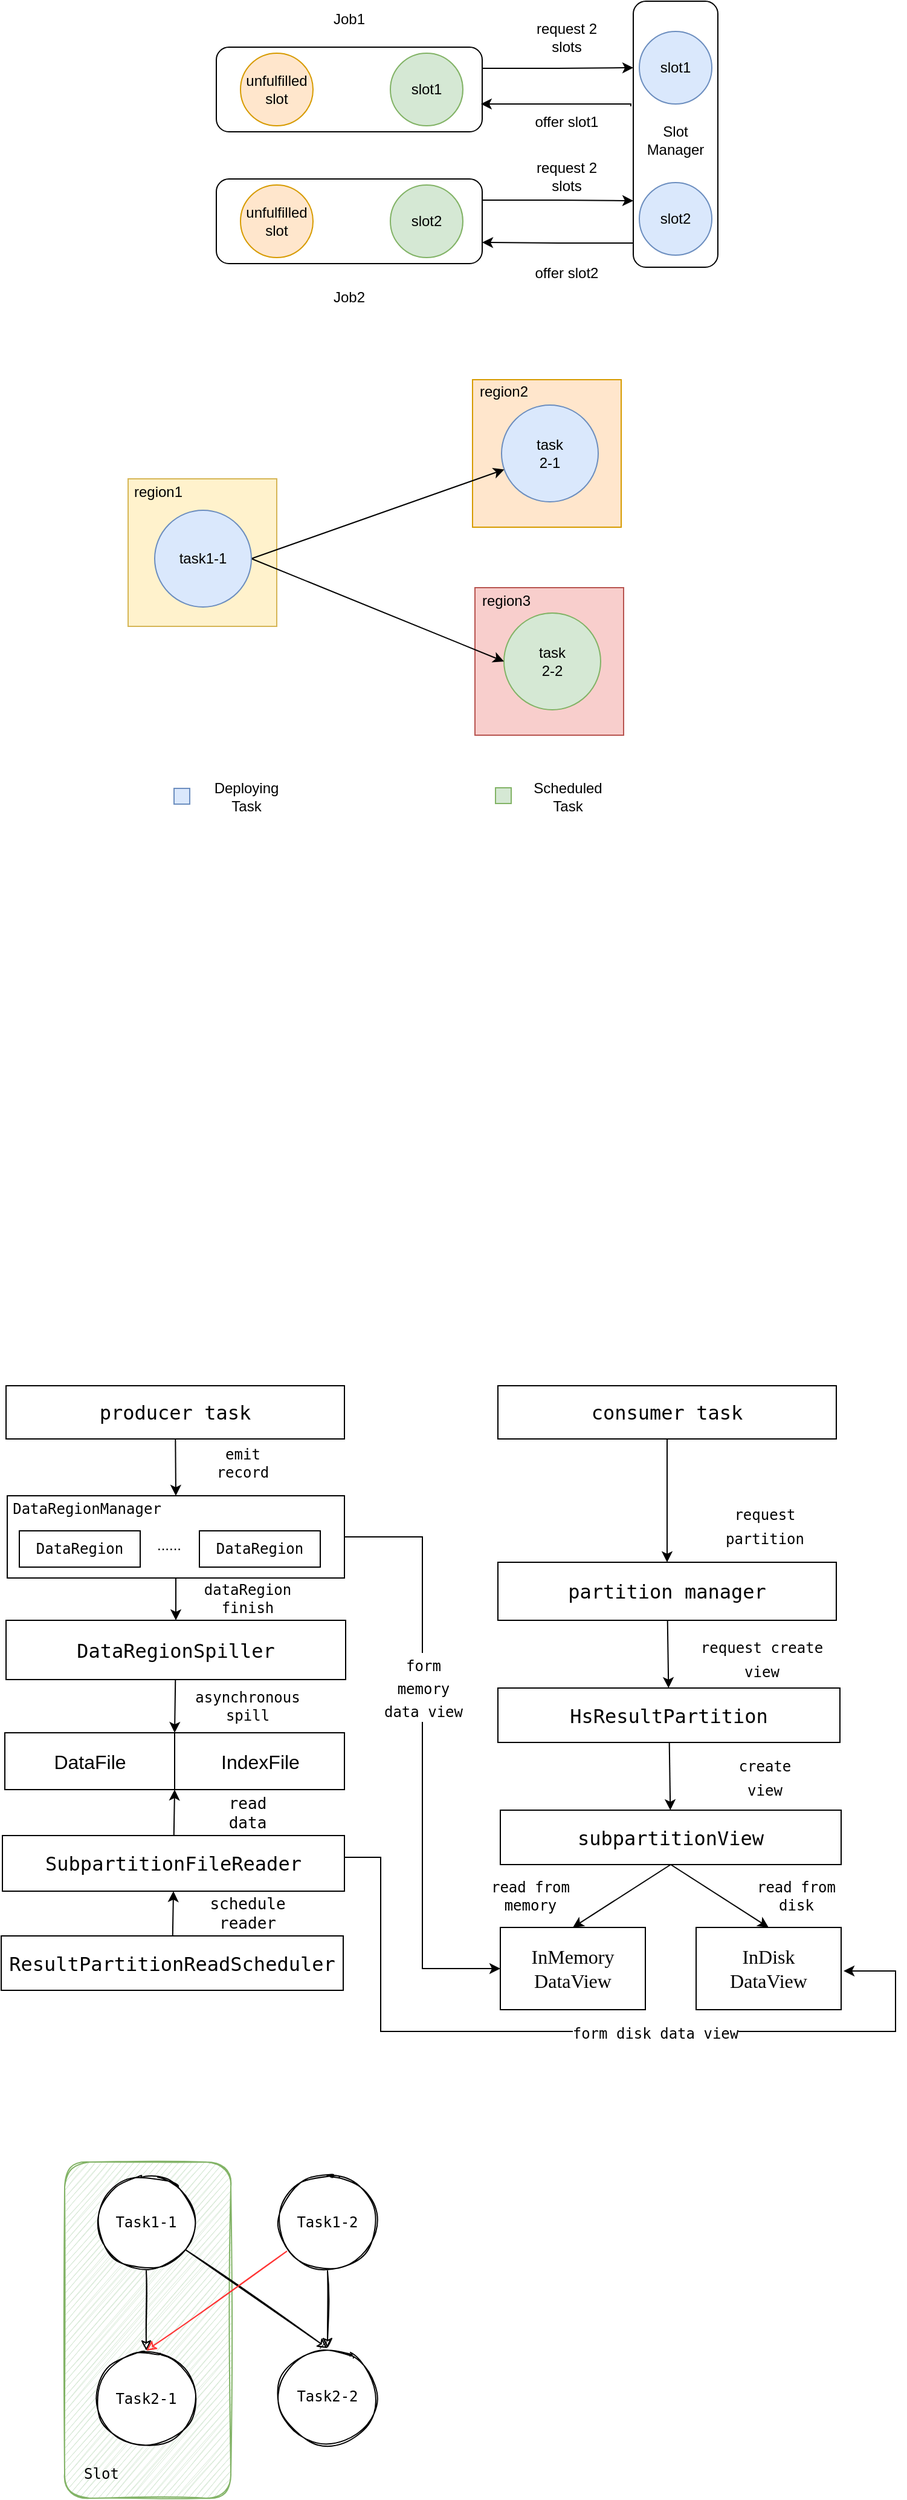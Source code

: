 <mxfile version="17.4.0" type="github">
  <diagram id="C5RBs43oDa-KdzZeNtuy" name="Page-1">
    <mxGraphModel dx="1298" dy="719" grid="0" gridSize="10" guides="1" tooltips="1" connect="1" arrows="1" fold="1" page="1" pageScale="1" pageWidth="827" pageHeight="1169" math="0" shadow="0">
      <root>
        <mxCell id="WIyWlLk6GJQsqaUBKTNV-0" />
        <mxCell id="WIyWlLk6GJQsqaUBKTNV-1" parent="WIyWlLk6GJQsqaUBKTNV-0" />
        <mxCell id="6nt90bKr9o_mBd81rcLL-120" value="" style="rounded=1;whiteSpace=wrap;html=1;shadow=0;glass=0;labelBackgroundColor=none;sketch=1;fontFamily=monaco, monospace;fontSize=12;strokeColor=#82b366;fillColor=#d5e8d4;" vertex="1" parent="WIyWlLk6GJQsqaUBKTNV-1">
          <mxGeometry x="114.5" y="1847" width="137.5" height="278" as="geometry" />
        </mxCell>
        <mxCell id="6nt90bKr9o_mBd81rcLL-40" value="" style="rounded=0;whiteSpace=wrap;html=1;labelBackgroundColor=none;strokeColor=#b85450;fillColor=#f8cecc;" vertex="1" parent="WIyWlLk6GJQsqaUBKTNV-1">
          <mxGeometry x="454" y="545" width="123" height="122" as="geometry" />
        </mxCell>
        <mxCell id="6nt90bKr9o_mBd81rcLL-39" value="" style="rounded=0;whiteSpace=wrap;html=1;labelBackgroundColor=none;strokeColor=#d79b00;fillColor=#ffe6cc;gradientColor=none;" vertex="1" parent="WIyWlLk6GJQsqaUBKTNV-1">
          <mxGeometry x="452" y="373" width="123" height="122" as="geometry" />
        </mxCell>
        <mxCell id="6nt90bKr9o_mBd81rcLL-38" value="" style="rounded=0;whiteSpace=wrap;html=1;labelBackgroundColor=none;strokeColor=#d6b656;fillColor=#fff2cc;" vertex="1" parent="WIyWlLk6GJQsqaUBKTNV-1">
          <mxGeometry x="167" y="455" width="123" height="122" as="geometry" />
        </mxCell>
        <mxCell id="6nt90bKr9o_mBd81rcLL-22" style="edgeStyle=orthogonalEdgeStyle;rounded=0;orthogonalLoop=1;jettySize=auto;html=1;exitX=0.832;exitY=0.986;exitDx=0;exitDy=0;entryX=1;entryY=0.75;entryDx=0;entryDy=0;exitPerimeter=0;" edge="1" parent="WIyWlLk6GJQsqaUBKTNV-1" source="6nt90bKr9o_mBd81rcLL-2" target="6nt90bKr9o_mBd81rcLL-17">
          <mxGeometry relative="1" as="geometry">
            <Array as="points">
              <mxPoint x="586" y="260" />
              <mxPoint x="523" y="260" />
            </Array>
          </mxGeometry>
        </mxCell>
        <mxCell id="6nt90bKr9o_mBd81rcLL-2" value="&lt;div style=&quot;direction: rtl&quot;&gt;&lt;br&gt;&lt;/div&gt;" style="rounded=1;whiteSpace=wrap;html=1;rotation=90;" vertex="1" parent="WIyWlLk6GJQsqaUBKTNV-1">
          <mxGeometry x="510" y="135" width="220" height="70" as="geometry" />
        </mxCell>
        <mxCell id="6nt90bKr9o_mBd81rcLL-24" style="edgeStyle=orthogonalEdgeStyle;rounded=0;orthogonalLoop=1;jettySize=auto;html=1;exitX=1;exitY=0.25;exitDx=0;exitDy=0;entryX=0.25;entryY=1;entryDx=0;entryDy=0;" edge="1" parent="WIyWlLk6GJQsqaUBKTNV-1" source="6nt90bKr9o_mBd81rcLL-6" target="6nt90bKr9o_mBd81rcLL-2">
          <mxGeometry relative="1" as="geometry" />
        </mxCell>
        <mxCell id="6nt90bKr9o_mBd81rcLL-6" value="" style="rounded=1;whiteSpace=wrap;html=1;" vertex="1" parent="WIyWlLk6GJQsqaUBKTNV-1">
          <mxGeometry x="240" y="98" width="220" height="70" as="geometry" />
        </mxCell>
        <mxCell id="6nt90bKr9o_mBd81rcLL-7" value="&lt;span style=&quot;&quot;&gt;slot1&lt;/span&gt;" style="ellipse;whiteSpace=wrap;html=1;aspect=fixed;direction=south;labelBackgroundColor=none;fillColor=#d5e8d4;strokeColor=#82b366;" vertex="1" parent="WIyWlLk6GJQsqaUBKTNV-1">
          <mxGeometry x="384" y="103" width="60" height="60" as="geometry" />
        </mxCell>
        <mxCell id="6nt90bKr9o_mBd81rcLL-12" value="request 2 slots" style="text;html=1;strokeColor=none;fillColor=none;align=center;verticalAlign=middle;whiteSpace=wrap;rounded=0;" vertex="1" parent="WIyWlLk6GJQsqaUBKTNV-1">
          <mxGeometry x="500" y="75" width="60" height="30" as="geometry" />
        </mxCell>
        <mxCell id="6nt90bKr9o_mBd81rcLL-13" value="offer slot1" style="text;html=1;strokeColor=none;fillColor=none;align=center;verticalAlign=middle;whiteSpace=wrap;rounded=0;" vertex="1" parent="WIyWlLk6GJQsqaUBKTNV-1">
          <mxGeometry x="500" y="145" width="60" height="30" as="geometry" />
        </mxCell>
        <mxCell id="6nt90bKr9o_mBd81rcLL-16" style="edgeStyle=orthogonalEdgeStyle;rounded=0;orthogonalLoop=1;jettySize=auto;html=1;entryX=0.995;entryY=0.671;entryDx=0;entryDy=0;entryPerimeter=0;exitX=0.395;exitY=1.029;exitDx=0;exitDy=0;exitPerimeter=0;" edge="1" parent="WIyWlLk6GJQsqaUBKTNV-1" source="6nt90bKr9o_mBd81rcLL-2" target="6nt90bKr9o_mBd81rcLL-6">
          <mxGeometry relative="1" as="geometry">
            <Array as="points">
              <mxPoint x="583" y="145" />
            </Array>
          </mxGeometry>
        </mxCell>
        <mxCell id="6nt90bKr9o_mBd81rcLL-14" value="Slot&lt;br&gt;Manager" style="text;html=1;strokeColor=none;fillColor=none;align=center;verticalAlign=middle;whiteSpace=wrap;rounded=0;" vertex="1" parent="WIyWlLk6GJQsqaUBKTNV-1">
          <mxGeometry x="590" y="160" width="60" height="30" as="geometry" />
        </mxCell>
        <mxCell id="6nt90bKr9o_mBd81rcLL-25" style="edgeStyle=orthogonalEdgeStyle;rounded=0;orthogonalLoop=1;jettySize=auto;html=1;exitX=1;exitY=0.25;exitDx=0;exitDy=0;entryX=0.75;entryY=1;entryDx=0;entryDy=0;" edge="1" parent="WIyWlLk6GJQsqaUBKTNV-1" source="6nt90bKr9o_mBd81rcLL-17" target="6nt90bKr9o_mBd81rcLL-2">
          <mxGeometry relative="1" as="geometry" />
        </mxCell>
        <mxCell id="6nt90bKr9o_mBd81rcLL-17" value="" style="rounded=1;whiteSpace=wrap;html=1;" vertex="1" parent="WIyWlLk6GJQsqaUBKTNV-1">
          <mxGeometry x="240" y="207" width="220" height="70" as="geometry" />
        </mxCell>
        <mxCell id="6nt90bKr9o_mBd81rcLL-18" value="slot2" style="ellipse;whiteSpace=wrap;html=1;aspect=fixed;direction=south;fillColor=#d5e8d4;strokeColor=#82b366;" vertex="1" parent="WIyWlLk6GJQsqaUBKTNV-1">
          <mxGeometry x="384" y="212" width="60" height="60" as="geometry" />
        </mxCell>
        <mxCell id="6nt90bKr9o_mBd81rcLL-19" value="request 2 slots" style="text;html=1;strokeColor=none;fillColor=none;align=center;verticalAlign=middle;whiteSpace=wrap;rounded=0;" vertex="1" parent="WIyWlLk6GJQsqaUBKTNV-1">
          <mxGeometry x="500" y="190" width="60" height="30" as="geometry" />
        </mxCell>
        <mxCell id="6nt90bKr9o_mBd81rcLL-20" value="offer slot2" style="text;html=1;strokeColor=none;fillColor=none;align=center;verticalAlign=middle;whiteSpace=wrap;rounded=0;" vertex="1" parent="WIyWlLk6GJQsqaUBKTNV-1">
          <mxGeometry x="500" y="270" width="60" height="30" as="geometry" />
        </mxCell>
        <mxCell id="6nt90bKr9o_mBd81rcLL-27" value="unfulfilled&lt;br&gt;slot" style="ellipse;whiteSpace=wrap;html=1;aspect=fixed;direction=south;labelBackgroundColor=none;fillColor=#ffe6cc;strokeColor=#d79b00;" vertex="1" parent="WIyWlLk6GJQsqaUBKTNV-1">
          <mxGeometry x="260" y="103" width="60" height="60" as="geometry" />
        </mxCell>
        <mxCell id="6nt90bKr9o_mBd81rcLL-28" value="unfulfilled&lt;br&gt;slot" style="ellipse;whiteSpace=wrap;html=1;aspect=fixed;direction=south;labelBackgroundColor=none;fillColor=#ffe6cc;strokeColor=#d79b00;" vertex="1" parent="WIyWlLk6GJQsqaUBKTNV-1">
          <mxGeometry x="260" y="212" width="60" height="60" as="geometry" />
        </mxCell>
        <mxCell id="6nt90bKr9o_mBd81rcLL-29" value="&lt;span style=&quot;&quot;&gt;slot1&lt;/span&gt;" style="ellipse;whiteSpace=wrap;html=1;aspect=fixed;direction=south;labelBackgroundColor=none;fillColor=#dae8fc;strokeColor=#6c8ebf;" vertex="1" parent="WIyWlLk6GJQsqaUBKTNV-1">
          <mxGeometry x="590" y="85" width="60" height="60" as="geometry" />
        </mxCell>
        <mxCell id="6nt90bKr9o_mBd81rcLL-30" value="&lt;span&gt;slot2&lt;/span&gt;" style="ellipse;whiteSpace=wrap;html=1;aspect=fixed;direction=south;labelBackgroundColor=none;fillColor=#dae8fc;strokeColor=#6c8ebf;" vertex="1" parent="WIyWlLk6GJQsqaUBKTNV-1">
          <mxGeometry x="590" y="210" width="60" height="60" as="geometry" />
        </mxCell>
        <mxCell id="6nt90bKr9o_mBd81rcLL-31" value="Job1" style="text;html=1;strokeColor=none;fillColor=none;align=center;verticalAlign=middle;whiteSpace=wrap;rounded=0;labelBackgroundColor=none;" vertex="1" parent="WIyWlLk6GJQsqaUBKTNV-1">
          <mxGeometry x="320" y="60" width="60" height="30" as="geometry" />
        </mxCell>
        <mxCell id="6nt90bKr9o_mBd81rcLL-33" value="Job2" style="text;html=1;strokeColor=none;fillColor=none;align=center;verticalAlign=middle;whiteSpace=wrap;rounded=0;labelBackgroundColor=none;" vertex="1" parent="WIyWlLk6GJQsqaUBKTNV-1">
          <mxGeometry x="320" y="290" width="60" height="30" as="geometry" />
        </mxCell>
        <mxCell id="6nt90bKr9o_mBd81rcLL-35" value="task&lt;br&gt;2-1" style="ellipse;whiteSpace=wrap;html=1;aspect=fixed;labelBackgroundColor=none;strokeColor=#6c8ebf;fillColor=#dae8fc;" vertex="1" parent="WIyWlLk6GJQsqaUBKTNV-1">
          <mxGeometry x="476" y="394" width="80" height="80" as="geometry" />
        </mxCell>
        <mxCell id="6nt90bKr9o_mBd81rcLL-36" value="task&lt;br&gt;2-2" style="ellipse;whiteSpace=wrap;html=1;aspect=fixed;labelBackgroundColor=none;strokeColor=#82b366;fillColor=#d5e8d4;" vertex="1" parent="WIyWlLk6GJQsqaUBKTNV-1">
          <mxGeometry x="478" y="566" width="80" height="80" as="geometry" />
        </mxCell>
        <mxCell id="6nt90bKr9o_mBd81rcLL-44" style="rounded=0;orthogonalLoop=1;jettySize=auto;html=1;exitX=1;exitY=0.5;exitDx=0;exitDy=0;" edge="1" parent="WIyWlLk6GJQsqaUBKTNV-1" source="6nt90bKr9o_mBd81rcLL-37" target="6nt90bKr9o_mBd81rcLL-35">
          <mxGeometry relative="1" as="geometry" />
        </mxCell>
        <mxCell id="6nt90bKr9o_mBd81rcLL-45" style="edgeStyle=none;rounded=0;orthogonalLoop=1;jettySize=auto;html=1;exitX=1;exitY=0.5;exitDx=0;exitDy=0;entryX=0;entryY=0.5;entryDx=0;entryDy=0;" edge="1" parent="WIyWlLk6GJQsqaUBKTNV-1" source="6nt90bKr9o_mBd81rcLL-37" target="6nt90bKr9o_mBd81rcLL-36">
          <mxGeometry relative="1" as="geometry" />
        </mxCell>
        <mxCell id="6nt90bKr9o_mBd81rcLL-37" value="task1-1" style="ellipse;whiteSpace=wrap;html=1;aspect=fixed;labelBackgroundColor=none;strokeColor=#6c8ebf;fillColor=#dae8fc;" vertex="1" parent="WIyWlLk6GJQsqaUBKTNV-1">
          <mxGeometry x="189" y="481" width="80" height="80" as="geometry" />
        </mxCell>
        <mxCell id="6nt90bKr9o_mBd81rcLL-41" value="region1" style="text;html=1;strokeColor=none;fillColor=none;align=center;verticalAlign=middle;whiteSpace=wrap;rounded=0;labelBackgroundColor=none;" vertex="1" parent="WIyWlLk6GJQsqaUBKTNV-1">
          <mxGeometry x="162" y="451" width="60" height="30" as="geometry" />
        </mxCell>
        <mxCell id="6nt90bKr9o_mBd81rcLL-42" value="region2" style="text;html=1;strokeColor=none;fillColor=none;align=center;verticalAlign=middle;whiteSpace=wrap;rounded=0;labelBackgroundColor=none;" vertex="1" parent="WIyWlLk6GJQsqaUBKTNV-1">
          <mxGeometry x="448" y="368" width="60" height="30" as="geometry" />
        </mxCell>
        <mxCell id="6nt90bKr9o_mBd81rcLL-43" value="region3" style="text;html=1;strokeColor=none;fillColor=none;align=center;verticalAlign=middle;whiteSpace=wrap;rounded=0;labelBackgroundColor=none;" vertex="1" parent="WIyWlLk6GJQsqaUBKTNV-1">
          <mxGeometry x="450" y="541" width="60" height="30" as="geometry" />
        </mxCell>
        <mxCell id="6nt90bKr9o_mBd81rcLL-48" value="" style="rounded=0;whiteSpace=wrap;html=1;labelBackgroundColor=none;strokeColor=#6c8ebf;fillColor=#dae8fc;sketch=0;" vertex="1" parent="WIyWlLk6GJQsqaUBKTNV-1">
          <mxGeometry x="205" y="711" width="13" height="13" as="geometry" />
        </mxCell>
        <mxCell id="6nt90bKr9o_mBd81rcLL-49" value="Deploying&lt;br&gt;Task" style="text;html=1;strokeColor=none;fillColor=none;align=center;verticalAlign=middle;whiteSpace=wrap;rounded=0;labelBackgroundColor=none;" vertex="1" parent="WIyWlLk6GJQsqaUBKTNV-1">
          <mxGeometry x="235" y="703" width="60" height="30" as="geometry" />
        </mxCell>
        <mxCell id="6nt90bKr9o_mBd81rcLL-50" value="" style="rounded=0;whiteSpace=wrap;html=1;labelBackgroundColor=none;strokeColor=#82b366;fillColor=#d5e8d4;" vertex="1" parent="WIyWlLk6GJQsqaUBKTNV-1">
          <mxGeometry x="471" y="710.5" width="13" height="13" as="geometry" />
        </mxCell>
        <mxCell id="6nt90bKr9o_mBd81rcLL-51" value="Scheduled Task" style="text;html=1;strokeColor=none;fillColor=none;align=center;verticalAlign=middle;whiteSpace=wrap;rounded=0;labelBackgroundColor=none;" vertex="1" parent="WIyWlLk6GJQsqaUBKTNV-1">
          <mxGeometry x="501" y="702.5" width="60" height="30" as="geometry" />
        </mxCell>
        <mxCell id="6nt90bKr9o_mBd81rcLL-62" value="" style="edgeStyle=none;rounded=0;orthogonalLoop=1;jettySize=auto;html=1;endArrow=classic;endFill=1;entryX=0.5;entryY=0;entryDx=0;entryDy=0;" edge="1" parent="WIyWlLk6GJQsqaUBKTNV-1" source="6nt90bKr9o_mBd81rcLL-53" target="6nt90bKr9o_mBd81rcLL-54">
          <mxGeometry relative="1" as="geometry" />
        </mxCell>
        <mxCell id="6nt90bKr9o_mBd81rcLL-53" value="&lt;font face=&quot;monaco, monospace&quot; style=&quot;font-size: 16px&quot;&gt;producer task&lt;/font&gt;" style="rounded=0;whiteSpace=wrap;html=1;shadow=0;glass=0;labelBackgroundColor=none;sketch=0;strokeColor=default;fillColor=default;gradientColor=none;" vertex="1" parent="WIyWlLk6GJQsqaUBKTNV-1">
          <mxGeometry x="66" y="1205" width="280" height="44" as="geometry" />
        </mxCell>
        <mxCell id="6nt90bKr9o_mBd81rcLL-70" value="" style="edgeStyle=none;rounded=0;orthogonalLoop=1;jettySize=auto;html=1;endArrow=classic;endFill=1;" edge="1" parent="WIyWlLk6GJQsqaUBKTNV-1" source="6nt90bKr9o_mBd81rcLL-54" target="6nt90bKr9o_mBd81rcLL-68">
          <mxGeometry relative="1" as="geometry" />
        </mxCell>
        <mxCell id="6nt90bKr9o_mBd81rcLL-63" value="&lt;font face=&quot;monaco, monospace&quot;&gt;emit&lt;br&gt;record&lt;/font&gt;" style="text;html=1;strokeColor=none;fillColor=none;align=center;verticalAlign=middle;whiteSpace=wrap;rounded=0;shadow=0;glass=0;labelBackgroundColor=none;sketch=0;" vertex="1" parent="WIyWlLk6GJQsqaUBKTNV-1">
          <mxGeometry x="232" y="1254" width="60" height="30" as="geometry" />
        </mxCell>
        <mxCell id="6nt90bKr9o_mBd81rcLL-64" value="" style="rounded=0;whiteSpace=wrap;html=1;shadow=0;glass=0;labelBackgroundColor=none;sketch=0;strokeColor=default;fillColor=default;gradientColor=none;" vertex="1" parent="WIyWlLk6GJQsqaUBKTNV-1">
          <mxGeometry x="65" y="1492" width="280" height="47" as="geometry" />
        </mxCell>
        <mxCell id="6nt90bKr9o_mBd81rcLL-74" value="" style="edgeStyle=none;rounded=0;orthogonalLoop=1;jettySize=auto;html=1;endArrow=classic;endFill=1;entryX=0;entryY=0;entryDx=0;entryDy=0;" edge="1" parent="WIyWlLk6GJQsqaUBKTNV-1" source="6nt90bKr9o_mBd81rcLL-68" target="6nt90bKr9o_mBd81rcLL-66">
          <mxGeometry relative="1" as="geometry" />
        </mxCell>
        <mxCell id="6nt90bKr9o_mBd81rcLL-68" value="&lt;font face=&quot;monaco, monospace&quot; style=&quot;font-size: 16px&quot;&gt;DataRegionSpiller&lt;/font&gt;" style="rounded=0;whiteSpace=wrap;html=1;shadow=0;glass=0;labelBackgroundColor=none;sketch=0;strokeColor=default;fillColor=default;gradientColor=none;" vertex="1" parent="WIyWlLk6GJQsqaUBKTNV-1">
          <mxGeometry x="66" y="1399" width="281" height="49" as="geometry" />
        </mxCell>
        <mxCell id="6nt90bKr9o_mBd81rcLL-71" value="" style="group" vertex="1" connectable="0" parent="WIyWlLk6GJQsqaUBKTNV-1">
          <mxGeometry x="67" y="1292" width="279" height="72" as="geometry" />
        </mxCell>
        <mxCell id="6nt90bKr9o_mBd81rcLL-54" value="" style="rounded=0;whiteSpace=wrap;html=1;shadow=0;glass=0;labelBackgroundColor=none;sketch=0;strokeColor=default;fillColor=default;gradientColor=none;" vertex="1" parent="6nt90bKr9o_mBd81rcLL-71">
          <mxGeometry y="4" width="279" height="68" as="geometry" />
        </mxCell>
        <mxCell id="6nt90bKr9o_mBd81rcLL-55" value="&lt;font face=&quot;monaco, monospace&quot;&gt;DataRegion&lt;/font&gt;" style="rounded=0;whiteSpace=wrap;html=1;shadow=0;glass=0;labelBackgroundColor=none;sketch=0;strokeColor=default;fillColor=default;gradientColor=none;" vertex="1" parent="6nt90bKr9o_mBd81rcLL-71">
          <mxGeometry x="10" y="33" width="100" height="30" as="geometry" />
        </mxCell>
        <mxCell id="6nt90bKr9o_mBd81rcLL-56" value="&lt;font face=&quot;monaco, monospace&quot;&gt;DataRegion&lt;/font&gt;" style="rounded=0;whiteSpace=wrap;html=1;shadow=0;glass=0;labelBackgroundColor=none;sketch=0;strokeColor=default;fillColor=default;gradientColor=none;" vertex="1" parent="6nt90bKr9o_mBd81rcLL-71">
          <mxGeometry x="159" y="33" width="100" height="30" as="geometry" />
        </mxCell>
        <mxCell id="6nt90bKr9o_mBd81rcLL-57" value="......" style="text;html=1;strokeColor=none;fillColor=none;align=center;verticalAlign=middle;whiteSpace=wrap;rounded=0;shadow=0;glass=0;labelBackgroundColor=none;sketch=0;" vertex="1" parent="6nt90bKr9o_mBd81rcLL-71">
          <mxGeometry x="104" y="30" width="60" height="30" as="geometry" />
        </mxCell>
        <mxCell id="6nt90bKr9o_mBd81rcLL-58" value="&lt;font face=&quot;monaco, monospace&quot;&gt;DataRegionManager&lt;/font&gt;" style="text;html=1;strokeColor=none;fillColor=none;align=center;verticalAlign=middle;whiteSpace=wrap;rounded=0;shadow=0;glass=0;labelBackgroundColor=none;sketch=0;" vertex="1" parent="6nt90bKr9o_mBd81rcLL-71">
          <mxGeometry x="36" width="60" height="30" as="geometry" />
        </mxCell>
        <mxCell id="6nt90bKr9o_mBd81rcLL-73" value="" style="group;fontSize=16;" vertex="1" connectable="0" parent="WIyWlLk6GJQsqaUBKTNV-1">
          <mxGeometry x="64" y="1492" width="281" height="47" as="geometry" />
        </mxCell>
        <mxCell id="6nt90bKr9o_mBd81rcLL-77" value="" style="group" vertex="1" connectable="0" parent="6nt90bKr9o_mBd81rcLL-73">
          <mxGeometry x="1.004" width="281" height="47" as="geometry" />
        </mxCell>
        <mxCell id="6nt90bKr9o_mBd81rcLL-65" value="&lt;font style=&quot;font-size: 16px&quot;&gt;DataFile&lt;/font&gt;" style="rounded=0;whiteSpace=wrap;html=1;shadow=0;glass=0;labelBackgroundColor=none;sketch=0;strokeColor=default;fillColor=default;gradientColor=none;" vertex="1" parent="6nt90bKr9o_mBd81rcLL-77">
          <mxGeometry width="140.5" height="47" as="geometry" />
        </mxCell>
        <mxCell id="6nt90bKr9o_mBd81rcLL-66" value="&lt;font style=&quot;font-size: 16px&quot;&gt;IndexFile&lt;/font&gt;" style="rounded=0;whiteSpace=wrap;html=1;shadow=0;glass=0;labelBackgroundColor=none;sketch=0;strokeColor=default;fillColor=default;gradientColor=none;" vertex="1" parent="6nt90bKr9o_mBd81rcLL-77">
          <mxGeometry x="140.5" width="140.5" height="47" as="geometry" />
        </mxCell>
        <mxCell id="6nt90bKr9o_mBd81rcLL-75" value="&lt;font face=&quot;monaco, monospace&quot;&gt;dataRegion&lt;br&gt;finish&lt;/font&gt;" style="text;html=1;strokeColor=none;fillColor=none;align=center;verticalAlign=middle;whiteSpace=wrap;rounded=0;shadow=0;glass=0;labelBackgroundColor=none;sketch=0;" vertex="1" parent="WIyWlLk6GJQsqaUBKTNV-1">
          <mxGeometry x="236" y="1366" width="60" height="30" as="geometry" />
        </mxCell>
        <mxCell id="6nt90bKr9o_mBd81rcLL-76" value="&lt;font face=&quot;monaco, monospace&quot;&gt;asynchronous&lt;br&gt;spill&lt;/font&gt;" style="text;html=1;strokeColor=none;fillColor=none;align=center;verticalAlign=middle;whiteSpace=wrap;rounded=0;shadow=0;glass=0;labelBackgroundColor=none;sketch=0;" vertex="1" parent="WIyWlLk6GJQsqaUBKTNV-1">
          <mxGeometry x="236" y="1455" width="60" height="30" as="geometry" />
        </mxCell>
        <mxCell id="6nt90bKr9o_mBd81rcLL-79" value="" style="edgeStyle=none;rounded=0;orthogonalLoop=1;jettySize=auto;html=1;fontFamily=Times New Roman;fontSize=16;endArrow=classic;endFill=1;entryX=0;entryY=1;entryDx=0;entryDy=0;" edge="1" parent="WIyWlLk6GJQsqaUBKTNV-1" source="6nt90bKr9o_mBd81rcLL-78" target="6nt90bKr9o_mBd81rcLL-66">
          <mxGeometry relative="1" as="geometry" />
        </mxCell>
        <mxCell id="6nt90bKr9o_mBd81rcLL-103" style="edgeStyle=orthogonalEdgeStyle;rounded=0;orthogonalLoop=1;jettySize=auto;html=1;entryX=1.017;entryY=0.603;entryDx=0;entryDy=0;fontFamily=Times New Roman;fontSize=16;endArrow=classic;endFill=1;entryPerimeter=0;" edge="1" parent="WIyWlLk6GJQsqaUBKTNV-1">
          <mxGeometry relative="1" as="geometry">
            <mxPoint x="346" y="1595" as="sourcePoint" />
            <mxPoint x="759.04" y="1689.004" as="targetPoint" />
            <Array as="points">
              <mxPoint x="376" y="1595" />
              <mxPoint x="376" y="1739" />
              <mxPoint x="802" y="1739" />
              <mxPoint x="802" y="1689" />
            </Array>
          </mxGeometry>
        </mxCell>
        <mxCell id="6nt90bKr9o_mBd81rcLL-106" value="&lt;font face=&quot;monaco, monospace&quot; style=&quot;font-size: 12px&quot;&gt;form disk data view&lt;/font&gt;" style="edgeLabel;html=1;align=center;verticalAlign=middle;resizable=0;points=[];fontSize=16;fontFamily=Times New Roman;" vertex="1" connectable="0" parent="6nt90bKr9o_mBd81rcLL-103">
          <mxGeometry x="0.158" relative="1" as="geometry">
            <mxPoint as="offset" />
          </mxGeometry>
        </mxCell>
        <mxCell id="6nt90bKr9o_mBd81rcLL-78" value="&lt;pre style=&quot;background-color: rgb(255 , 255 , 255) ; color: rgb(8 , 8 , 8) ; font-size: 12pt&quot;&gt;&lt;span style=&quot;color: rgb(0 , 0 , 0)&quot;&gt;&lt;font face=&quot;monaco, monospace&quot;&gt;SubpartitionFileReader&lt;/font&gt;&lt;/span&gt;&lt;/pre&gt;" style="rounded=0;whiteSpace=wrap;html=1;shadow=0;glass=0;labelBackgroundColor=none;sketch=0;strokeColor=default;fillColor=default;gradientColor=none;" vertex="1" parent="WIyWlLk6GJQsqaUBKTNV-1">
          <mxGeometry x="63" y="1577" width="283" height="46" as="geometry" />
        </mxCell>
        <mxCell id="6nt90bKr9o_mBd81rcLL-80" value="&lt;font face=&quot;monaco, monospace&quot; style=&quot;font-size: 13px;&quot;&gt;read&lt;br style=&quot;font-size: 13px;&quot;&gt;data&lt;/font&gt;" style="text;html=1;strokeColor=none;fillColor=none;align=center;verticalAlign=middle;whiteSpace=wrap;rounded=0;shadow=0;glass=0;labelBackgroundColor=none;sketch=0;fontFamily=Times New Roman;fontSize=13;" vertex="1" parent="WIyWlLk6GJQsqaUBKTNV-1">
          <mxGeometry x="236" y="1543" width="60" height="30" as="geometry" />
        </mxCell>
        <mxCell id="6nt90bKr9o_mBd81rcLL-82" value="" style="edgeStyle=none;rounded=0;orthogonalLoop=1;jettySize=auto;html=1;fontFamily=Times New Roman;fontSize=13;endArrow=classic;endFill=1;entryX=0.5;entryY=1;entryDx=0;entryDy=0;" edge="1" parent="WIyWlLk6GJQsqaUBKTNV-1" source="6nt90bKr9o_mBd81rcLL-81" target="6nt90bKr9o_mBd81rcLL-78">
          <mxGeometry relative="1" as="geometry" />
        </mxCell>
        <mxCell id="6nt90bKr9o_mBd81rcLL-81" value="&lt;pre style=&quot;background-color: #ffffff ; color: #080808 ; font-family: &amp;#34;monaco&amp;#34; , monospace ; font-size: 12.0pt&quot;&gt;&lt;span style=&quot;color: #000000&quot;&gt;ResultPartitionReadScheduler&lt;/span&gt;&lt;/pre&gt;" style="rounded=0;whiteSpace=wrap;html=1;shadow=0;glass=0;labelBackgroundColor=none;sketch=0;fontFamily=Times New Roman;fontSize=13;strokeColor=default;fillColor=default;gradientColor=none;" vertex="1" parent="WIyWlLk6GJQsqaUBKTNV-1">
          <mxGeometry x="62" y="1660" width="283" height="45" as="geometry" />
        </mxCell>
        <mxCell id="6nt90bKr9o_mBd81rcLL-83" value="&lt;font face=&quot;monaco, monospace&quot;&gt;schedule&lt;br&gt;reader&lt;/font&gt;" style="text;html=1;strokeColor=none;fillColor=none;align=center;verticalAlign=middle;whiteSpace=wrap;rounded=0;shadow=0;glass=0;labelBackgroundColor=none;sketch=0;fontFamily=Times New Roman;fontSize=13;" vertex="1" parent="WIyWlLk6GJQsqaUBKTNV-1">
          <mxGeometry x="236" y="1626" width="60" height="30" as="geometry" />
        </mxCell>
        <mxCell id="6nt90bKr9o_mBd81rcLL-87" style="edgeStyle=none;rounded=0;orthogonalLoop=1;jettySize=auto;html=1;fontFamily=Times New Roman;fontSize=13;endArrow=classic;endFill=1;" edge="1" parent="WIyWlLk6GJQsqaUBKTNV-1" source="6nt90bKr9o_mBd81rcLL-85" target="6nt90bKr9o_mBd81rcLL-86">
          <mxGeometry relative="1" as="geometry" />
        </mxCell>
        <mxCell id="6nt90bKr9o_mBd81rcLL-85" value="&lt;font face=&quot;monaco, monospace&quot; style=&quot;font-size: 16px&quot;&gt;consumer task&lt;/font&gt;" style="rounded=0;whiteSpace=wrap;html=1;shadow=0;glass=0;labelBackgroundColor=none;sketch=0;strokeColor=default;fillColor=default;gradientColor=none;" vertex="1" parent="WIyWlLk6GJQsqaUBKTNV-1">
          <mxGeometry x="473" y="1205" width="280" height="44" as="geometry" />
        </mxCell>
        <mxCell id="6nt90bKr9o_mBd81rcLL-89" value="" style="edgeStyle=none;rounded=0;orthogonalLoop=1;jettySize=auto;html=1;fontFamily=Times New Roman;fontSize=16;endArrow=classic;endFill=1;" edge="1" parent="WIyWlLk6GJQsqaUBKTNV-1" source="6nt90bKr9o_mBd81rcLL-86" target="6nt90bKr9o_mBd81rcLL-88">
          <mxGeometry relative="1" as="geometry" />
        </mxCell>
        <mxCell id="6nt90bKr9o_mBd81rcLL-86" value="&lt;font face=&quot;monaco, monospace&quot; style=&quot;font-size: 16px&quot;&gt;partition manager&lt;/font&gt;" style="rounded=0;whiteSpace=wrap;html=1;shadow=0;glass=0;labelBackgroundColor=none;sketch=0;strokeColor=default;fillColor=default;gradientColor=none;" vertex="1" parent="WIyWlLk6GJQsqaUBKTNV-1">
          <mxGeometry x="473" y="1351" width="280" height="48" as="geometry" />
        </mxCell>
        <mxCell id="6nt90bKr9o_mBd81rcLL-93" value="" style="edgeStyle=none;rounded=0;orthogonalLoop=1;jettySize=auto;html=1;fontFamily=Times New Roman;fontSize=16;endArrow=classic;endFill=1;" edge="1" parent="WIyWlLk6GJQsqaUBKTNV-1" source="6nt90bKr9o_mBd81rcLL-88" target="6nt90bKr9o_mBd81rcLL-92">
          <mxGeometry relative="1" as="geometry" />
        </mxCell>
        <mxCell id="6nt90bKr9o_mBd81rcLL-88" value="&lt;font face=&quot;monaco, monospace&quot; style=&quot;font-size: 16px&quot;&gt;HsResultPartition&lt;/font&gt;" style="rounded=0;whiteSpace=wrap;html=1;shadow=0;glass=0;labelBackgroundColor=none;sketch=0;strokeColor=default;fillColor=default;gradientColor=none;" vertex="1" parent="WIyWlLk6GJQsqaUBKTNV-1">
          <mxGeometry x="473" y="1455" width="283" height="45" as="geometry" />
        </mxCell>
        <mxCell id="6nt90bKr9o_mBd81rcLL-90" value="&lt;font style=&quot;font-size: 12px&quot;&gt;request&lt;br&gt;partition&lt;/font&gt;" style="text;html=1;strokeColor=none;fillColor=none;align=center;verticalAlign=middle;whiteSpace=wrap;rounded=0;shadow=0;glass=0;labelBackgroundColor=none;sketch=0;fontFamily=monaco, monospace;fontSize=16;" vertex="1" parent="WIyWlLk6GJQsqaUBKTNV-1">
          <mxGeometry x="663.5" y="1305" width="60" height="30" as="geometry" />
        </mxCell>
        <mxCell id="6nt90bKr9o_mBd81rcLL-91" value="&lt;font style=&quot;font-size: 12px&quot;&gt;request create&lt;br&gt;view&lt;/font&gt;" style="text;html=1;strokeColor=none;fillColor=none;align=center;verticalAlign=middle;whiteSpace=wrap;rounded=0;shadow=0;glass=0;labelBackgroundColor=none;sketch=0;fontFamily=monaco, monospace;fontSize=16;" vertex="1" parent="WIyWlLk6GJQsqaUBKTNV-1">
          <mxGeometry x="612" y="1414" width="159" height="32" as="geometry" />
        </mxCell>
        <mxCell id="6nt90bKr9o_mBd81rcLL-107" style="rounded=0;orthogonalLoop=1;jettySize=auto;html=1;exitX=0.5;exitY=1;exitDx=0;exitDy=0;entryX=0.5;entryY=0;entryDx=0;entryDy=0;fontFamily=monaco, monospace;fontSize=12;endArrow=classic;endFill=1;" edge="1" parent="WIyWlLk6GJQsqaUBKTNV-1" source="6nt90bKr9o_mBd81rcLL-92" target="6nt90bKr9o_mBd81rcLL-97">
          <mxGeometry relative="1" as="geometry" />
        </mxCell>
        <mxCell id="6nt90bKr9o_mBd81rcLL-109" style="edgeStyle=none;rounded=0;orthogonalLoop=1;jettySize=auto;html=1;entryX=0.5;entryY=0;entryDx=0;entryDy=0;fontFamily=monaco, monospace;fontSize=12;endArrow=classic;endFill=1;exitX=0.5;exitY=1;exitDx=0;exitDy=0;" edge="1" parent="WIyWlLk6GJQsqaUBKTNV-1" source="6nt90bKr9o_mBd81rcLL-92" target="6nt90bKr9o_mBd81rcLL-101">
          <mxGeometry relative="1" as="geometry" />
        </mxCell>
        <mxCell id="6nt90bKr9o_mBd81rcLL-92" value="&lt;font face=&quot;monaco, monospace&quot; style=&quot;font-size: 16px&quot;&gt;subpartitionView&lt;/font&gt;" style="rounded=0;whiteSpace=wrap;html=1;shadow=0;glass=0;labelBackgroundColor=none;sketch=0;strokeColor=default;fillColor=default;gradientColor=none;" vertex="1" parent="WIyWlLk6GJQsqaUBKTNV-1">
          <mxGeometry x="475" y="1556" width="282" height="45" as="geometry" />
        </mxCell>
        <mxCell id="6nt90bKr9o_mBd81rcLL-94" value="&lt;font style=&quot;font-size: 12px&quot;&gt;create&lt;br&gt;view&lt;/font&gt;" style="text;html=1;strokeColor=none;fillColor=none;align=center;verticalAlign=middle;whiteSpace=wrap;rounded=0;shadow=0;glass=0;labelBackgroundColor=none;sketch=0;fontFamily=monaco, monospace;fontSize=16;" vertex="1" parent="WIyWlLk6GJQsqaUBKTNV-1">
          <mxGeometry x="663.5" y="1513" width="60" height="30" as="geometry" />
        </mxCell>
        <mxCell id="6nt90bKr9o_mBd81rcLL-97" value="InMemory&lt;br&gt;DataView" style="rounded=0;whiteSpace=wrap;html=1;shadow=0;glass=0;labelBackgroundColor=none;sketch=0;fontFamily=Times New Roman;fontSize=16;strokeColor=default;fillColor=default;gradientColor=none;" vertex="1" parent="WIyWlLk6GJQsqaUBKTNV-1">
          <mxGeometry x="475" y="1653" width="120" height="68" as="geometry" />
        </mxCell>
        <mxCell id="6nt90bKr9o_mBd81rcLL-100" style="edgeStyle=orthogonalEdgeStyle;rounded=0;orthogonalLoop=1;jettySize=auto;html=1;entryX=0;entryY=0.5;entryDx=0;entryDy=0;fontFamily=Times New Roman;fontSize=16;endArrow=classic;endFill=1;exitX=1;exitY=0.5;exitDx=0;exitDy=0;" edge="1" parent="WIyWlLk6GJQsqaUBKTNV-1" source="6nt90bKr9o_mBd81rcLL-54" target="6nt90bKr9o_mBd81rcLL-97">
          <mxGeometry relative="1" as="geometry" />
        </mxCell>
        <mxCell id="6nt90bKr9o_mBd81rcLL-105" value="&lt;font face=&quot;monaco, monospace&quot; style=&quot;font-size: 12px&quot;&gt;form&lt;br&gt;memory&lt;br&gt;data view&lt;/font&gt;" style="edgeLabel;html=1;align=center;verticalAlign=middle;resizable=0;points=[];fontSize=16;fontFamily=Times New Roman;" vertex="1" connectable="0" parent="6nt90bKr9o_mBd81rcLL-100">
          <mxGeometry x="-0.224" relative="1" as="geometry">
            <mxPoint as="offset" />
          </mxGeometry>
        </mxCell>
        <mxCell id="6nt90bKr9o_mBd81rcLL-101" value="InDisk&lt;br&gt;DataView" style="rounded=0;whiteSpace=wrap;html=1;shadow=0;glass=0;labelBackgroundColor=none;sketch=0;fontFamily=Times New Roman;fontSize=16;strokeColor=default;fillColor=default;gradientColor=none;" vertex="1" parent="WIyWlLk6GJQsqaUBKTNV-1">
          <mxGeometry x="637" y="1653" width="120" height="68" as="geometry" />
        </mxCell>
        <mxCell id="6nt90bKr9o_mBd81rcLL-110" value="read from memory" style="text;html=1;strokeColor=none;fillColor=none;align=center;verticalAlign=middle;whiteSpace=wrap;rounded=0;shadow=0;glass=0;labelBackgroundColor=none;sketch=0;fontFamily=monaco, monospace;fontSize=12;" vertex="1" parent="WIyWlLk6GJQsqaUBKTNV-1">
          <mxGeometry x="452" y="1612" width="96" height="30" as="geometry" />
        </mxCell>
        <mxCell id="6nt90bKr9o_mBd81rcLL-111" value="read from disk" style="text;html=1;strokeColor=none;fillColor=none;align=center;verticalAlign=middle;whiteSpace=wrap;rounded=0;shadow=0;glass=0;labelBackgroundColor=none;sketch=0;fontFamily=monaco, monospace;fontSize=12;" vertex="1" parent="WIyWlLk6GJQsqaUBKTNV-1">
          <mxGeometry x="672" y="1612" width="96" height="30" as="geometry" />
        </mxCell>
        <mxCell id="6nt90bKr9o_mBd81rcLL-116" value="" style="edgeStyle=none;rounded=0;orthogonalLoop=1;jettySize=auto;html=1;fontFamily=monaco, monospace;fontSize=12;endArrow=classic;endFill=1;sketch=1;" edge="1" parent="WIyWlLk6GJQsqaUBKTNV-1" source="6nt90bKr9o_mBd81rcLL-112" target="6nt90bKr9o_mBd81rcLL-114">
          <mxGeometry relative="1" as="geometry" />
        </mxCell>
        <mxCell id="6nt90bKr9o_mBd81rcLL-118" style="edgeStyle=none;rounded=0;orthogonalLoop=1;jettySize=auto;html=1;entryX=0.5;entryY=0;entryDx=0;entryDy=0;fontFamily=monaco, monospace;fontSize=12;endArrow=classic;endFill=1;sketch=1;" edge="1" parent="WIyWlLk6GJQsqaUBKTNV-1" source="6nt90bKr9o_mBd81rcLL-112" target="6nt90bKr9o_mBd81rcLL-115">
          <mxGeometry relative="1" as="geometry" />
        </mxCell>
        <mxCell id="6nt90bKr9o_mBd81rcLL-112" value="Task1-1" style="ellipse;whiteSpace=wrap;html=1;aspect=fixed;rounded=0;shadow=0;glass=0;labelBackgroundColor=none;sketch=1;fontFamily=monaco, monospace;fontSize=12;strokeColor=default;fillColor=default;gradientColor=none;" vertex="1" parent="WIyWlLk6GJQsqaUBKTNV-1">
          <mxGeometry x="142" y="1857" width="80" height="80" as="geometry" />
        </mxCell>
        <mxCell id="6nt90bKr9o_mBd81rcLL-117" style="edgeStyle=none;rounded=0;orthogonalLoop=1;jettySize=auto;html=1;entryX=0.5;entryY=0;entryDx=0;entryDy=0;fontFamily=monaco, monospace;fontSize=12;endArrow=classic;endFill=1;sketch=1;strokeColor=#FF3333;" edge="1" parent="WIyWlLk6GJQsqaUBKTNV-1" source="6nt90bKr9o_mBd81rcLL-113" target="6nt90bKr9o_mBd81rcLL-114">
          <mxGeometry relative="1" as="geometry" />
        </mxCell>
        <mxCell id="6nt90bKr9o_mBd81rcLL-119" value="" style="edgeStyle=none;rounded=0;orthogonalLoop=1;jettySize=auto;html=1;fontFamily=monaco, monospace;fontSize=12;endArrow=classic;endFill=1;sketch=1;" edge="1" parent="WIyWlLk6GJQsqaUBKTNV-1" source="6nt90bKr9o_mBd81rcLL-113" target="6nt90bKr9o_mBd81rcLL-115">
          <mxGeometry relative="1" as="geometry" />
        </mxCell>
        <mxCell id="6nt90bKr9o_mBd81rcLL-113" value="Task1-2" style="ellipse;whiteSpace=wrap;html=1;aspect=fixed;rounded=0;shadow=0;glass=0;labelBackgroundColor=none;sketch=1;fontFamily=monaco, monospace;fontSize=12;strokeColor=default;fillColor=default;gradientColor=none;" vertex="1" parent="WIyWlLk6GJQsqaUBKTNV-1">
          <mxGeometry x="292" y="1857" width="80" height="80" as="geometry" />
        </mxCell>
        <mxCell id="6nt90bKr9o_mBd81rcLL-114" value="Task2-1" style="ellipse;whiteSpace=wrap;html=1;aspect=fixed;rounded=0;shadow=0;glass=0;labelBackgroundColor=none;sketch=1;fontFamily=monaco, monospace;fontSize=12;strokeColor=default;fillColor=default;gradientColor=none;" vertex="1" parent="WIyWlLk6GJQsqaUBKTNV-1">
          <mxGeometry x="142" y="2003" width="80" height="80" as="geometry" />
        </mxCell>
        <mxCell id="6nt90bKr9o_mBd81rcLL-115" value="Task2-2" style="ellipse;whiteSpace=wrap;html=1;aspect=fixed;rounded=0;shadow=0;glass=0;labelBackgroundColor=none;sketch=1;fontFamily=monaco, monospace;fontSize=12;strokeColor=default;fillColor=default;gradientColor=none;" vertex="1" parent="WIyWlLk6GJQsqaUBKTNV-1">
          <mxGeometry x="292" y="2001" width="80" height="80" as="geometry" />
        </mxCell>
        <mxCell id="6nt90bKr9o_mBd81rcLL-122" value="Slot" style="text;html=1;strokeColor=none;fillColor=none;align=center;verticalAlign=middle;whiteSpace=wrap;rounded=0;shadow=0;glass=0;labelBackgroundColor=none;sketch=1;fontFamily=monaco, monospace;fontSize=12;" vertex="1" parent="WIyWlLk6GJQsqaUBKTNV-1">
          <mxGeometry x="114.5" y="2090" width="60" height="30" as="geometry" />
        </mxCell>
      </root>
    </mxGraphModel>
  </diagram>
</mxfile>
